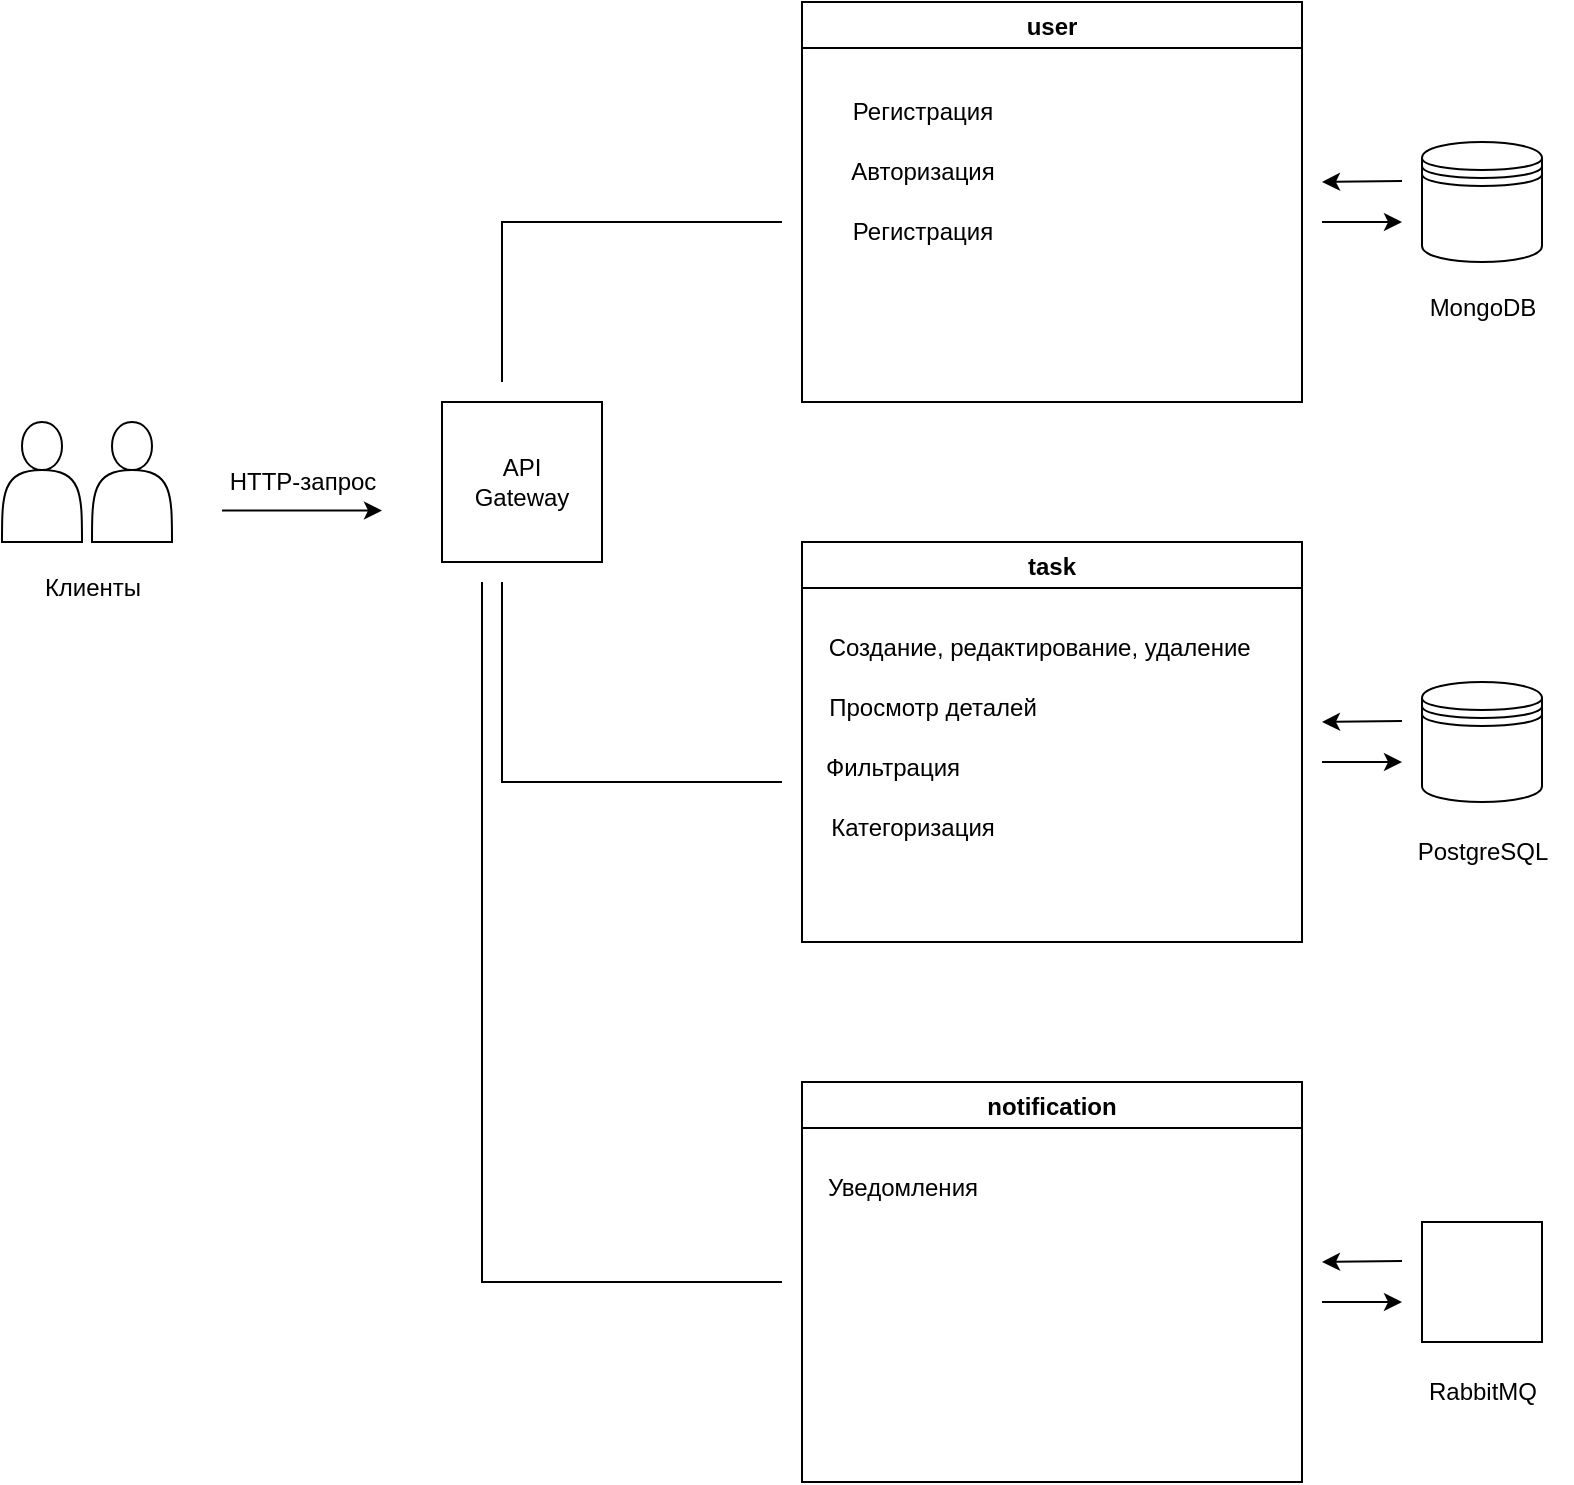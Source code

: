 <mxfile version="21.6.3" type="device">
  <diagram name="Page-1" id="Koxbdwsrbq8hHsAHsKJV">
    <mxGraphModel dx="1363" dy="890" grid="1" gridSize="10" guides="1" tooltips="1" connect="1" arrows="1" fold="1" page="1" pageScale="1" pageWidth="827" pageHeight="1169" math="0" shadow="0">
      <root>
        <mxCell id="0" />
        <mxCell id="1" parent="0" />
        <mxCell id="ud4S15w9lu3cNg81u0Vc-23" value="" style="shape=actor;whiteSpace=wrap;html=1;" vertex="1" parent="1">
          <mxGeometry x="30" y="300" width="40" height="60" as="geometry" />
        </mxCell>
        <mxCell id="ud4S15w9lu3cNg81u0Vc-24" value="Клиенты" style="text;html=1;align=center;verticalAlign=middle;resizable=0;points=[];autosize=1;strokeColor=none;fillColor=none;" vertex="1" parent="1">
          <mxGeometry x="40" y="368" width="70" height="30" as="geometry" />
        </mxCell>
        <mxCell id="ud4S15w9lu3cNg81u0Vc-25" value="" style="shape=actor;whiteSpace=wrap;html=1;" vertex="1" parent="1">
          <mxGeometry x="75" y="300" width="40" height="60" as="geometry" />
        </mxCell>
        <mxCell id="ud4S15w9lu3cNg81u0Vc-26" value="" style="endArrow=classic;html=1;rounded=0;" edge="1" parent="1">
          <mxGeometry width="50" height="50" relative="1" as="geometry">
            <mxPoint x="140" y="344.25" as="sourcePoint" />
            <mxPoint x="220" y="344.25" as="targetPoint" />
          </mxGeometry>
        </mxCell>
        <mxCell id="ud4S15w9lu3cNg81u0Vc-27" value="HTTP-запрос" style="text;html=1;align=center;verticalAlign=middle;resizable=0;points=[];autosize=1;strokeColor=none;fillColor=none;" vertex="1" parent="1">
          <mxGeometry x="130" y="314.75" width="100" height="30" as="geometry" />
        </mxCell>
        <mxCell id="ud4S15w9lu3cNg81u0Vc-28" value="API &lt;br&gt;Gateway" style="whiteSpace=wrap;html=1;aspect=fixed;" vertex="1" parent="1">
          <mxGeometry x="250" y="290" width="80" height="80" as="geometry" />
        </mxCell>
        <mxCell id="ud4S15w9lu3cNg81u0Vc-29" value="user" style="swimlane;" vertex="1" parent="1">
          <mxGeometry x="430" y="90" width="250" height="200" as="geometry" />
        </mxCell>
        <mxCell id="ud4S15w9lu3cNg81u0Vc-42" value="Регистрация" style="text;html=1;align=center;verticalAlign=middle;resizable=0;points=[];autosize=1;strokeColor=none;fillColor=none;" vertex="1" parent="ud4S15w9lu3cNg81u0Vc-29">
          <mxGeometry x="10" y="40" width="100" height="30" as="geometry" />
        </mxCell>
        <mxCell id="ud4S15w9lu3cNg81u0Vc-47" value="Авторизация" style="text;html=1;align=center;verticalAlign=middle;resizable=0;points=[];autosize=1;strokeColor=none;fillColor=none;" vertex="1" parent="ud4S15w9lu3cNg81u0Vc-29">
          <mxGeometry x="10" y="70" width="100" height="30" as="geometry" />
        </mxCell>
        <mxCell id="ud4S15w9lu3cNg81u0Vc-48" value="Регистрация" style="text;html=1;align=center;verticalAlign=middle;resizable=0;points=[];autosize=1;strokeColor=none;fillColor=none;" vertex="1" parent="ud4S15w9lu3cNg81u0Vc-29">
          <mxGeometry x="10" y="100" width="100" height="30" as="geometry" />
        </mxCell>
        <mxCell id="ud4S15w9lu3cNg81u0Vc-30" value="task" style="swimlane;" vertex="1" parent="1">
          <mxGeometry x="430" y="360" width="250" height="200" as="geometry" />
        </mxCell>
        <mxCell id="ud4S15w9lu3cNg81u0Vc-49" value="Создание, редактирование, удаление&amp;nbsp;" style="text;html=1;align=center;verticalAlign=middle;resizable=0;points=[];autosize=1;strokeColor=none;fillColor=none;" vertex="1" parent="ud4S15w9lu3cNg81u0Vc-30">
          <mxGeometry y="38" width="240" height="30" as="geometry" />
        </mxCell>
        <mxCell id="ud4S15w9lu3cNg81u0Vc-50" value="Просмотр деталей" style="text;html=1;align=center;verticalAlign=middle;resizable=0;points=[];autosize=1;strokeColor=none;fillColor=none;" vertex="1" parent="ud4S15w9lu3cNg81u0Vc-30">
          <mxGeometry y="68" width="130" height="30" as="geometry" />
        </mxCell>
        <mxCell id="ud4S15w9lu3cNg81u0Vc-51" value="Фильтрация" style="text;html=1;align=center;verticalAlign=middle;resizable=0;points=[];autosize=1;strokeColor=none;fillColor=none;" vertex="1" parent="ud4S15w9lu3cNg81u0Vc-30">
          <mxGeometry y="98" width="90" height="30" as="geometry" />
        </mxCell>
        <mxCell id="ud4S15w9lu3cNg81u0Vc-56" value="Категоризация" style="text;html=1;align=center;verticalAlign=middle;resizable=0;points=[];autosize=1;strokeColor=none;fillColor=none;" vertex="1" parent="ud4S15w9lu3cNg81u0Vc-30">
          <mxGeometry y="128" width="110" height="30" as="geometry" />
        </mxCell>
        <mxCell id="ud4S15w9lu3cNg81u0Vc-38" value="" style="shape=datastore;whiteSpace=wrap;html=1;" vertex="1" parent="1">
          <mxGeometry x="740" y="160" width="60" height="60" as="geometry" />
        </mxCell>
        <mxCell id="ud4S15w9lu3cNg81u0Vc-39" value="" style="endArrow=classic;html=1;rounded=0;" edge="1" parent="1">
          <mxGeometry width="50" height="50" relative="1" as="geometry">
            <mxPoint x="730" y="179.5" as="sourcePoint" />
            <mxPoint x="690" y="180" as="targetPoint" />
          </mxGeometry>
        </mxCell>
        <mxCell id="ud4S15w9lu3cNg81u0Vc-40" value="" style="endArrow=classic;html=1;rounded=0;" edge="1" parent="1">
          <mxGeometry width="50" height="50" relative="1" as="geometry">
            <mxPoint x="690" y="200" as="sourcePoint" />
            <mxPoint x="730" y="200" as="targetPoint" />
          </mxGeometry>
        </mxCell>
        <mxCell id="ud4S15w9lu3cNg81u0Vc-41" value="MongoDB" style="text;html=1;align=center;verticalAlign=middle;resizable=0;points=[];autosize=1;strokeColor=none;fillColor=none;" vertex="1" parent="1">
          <mxGeometry x="730" y="228" width="80" height="30" as="geometry" />
        </mxCell>
        <mxCell id="ud4S15w9lu3cNg81u0Vc-33" value="" style="shape=datastore;whiteSpace=wrap;html=1;" vertex="1" parent="1">
          <mxGeometry x="740" y="430" width="60" height="60" as="geometry" />
        </mxCell>
        <mxCell id="ud4S15w9lu3cNg81u0Vc-34" value="" style="endArrow=classic;html=1;rounded=0;" edge="1" parent="1">
          <mxGeometry width="50" height="50" relative="1" as="geometry">
            <mxPoint x="730" y="449.5" as="sourcePoint" />
            <mxPoint x="690" y="450" as="targetPoint" />
          </mxGeometry>
        </mxCell>
        <mxCell id="ud4S15w9lu3cNg81u0Vc-35" value="" style="endArrow=classic;html=1;rounded=0;" edge="1" parent="1">
          <mxGeometry width="50" height="50" relative="1" as="geometry">
            <mxPoint x="690" y="470" as="sourcePoint" />
            <mxPoint x="730" y="470" as="targetPoint" />
          </mxGeometry>
        </mxCell>
        <mxCell id="ud4S15w9lu3cNg81u0Vc-37" value="PostgreSQL" style="text;html=1;align=center;verticalAlign=middle;resizable=0;points=[];autosize=1;strokeColor=none;fillColor=none;" vertex="1" parent="1">
          <mxGeometry x="725" y="500" width="90" height="30" as="geometry" />
        </mxCell>
        <mxCell id="ud4S15w9lu3cNg81u0Vc-52" value="notification" style="swimlane;" vertex="1" parent="1">
          <mxGeometry x="430" y="630" width="250" height="200" as="geometry" />
        </mxCell>
        <mxCell id="ud4S15w9lu3cNg81u0Vc-53" value="Уведомления" style="text;html=1;align=center;verticalAlign=middle;resizable=0;points=[];autosize=1;strokeColor=none;fillColor=none;" vertex="1" parent="ud4S15w9lu3cNg81u0Vc-52">
          <mxGeometry y="38" width="100" height="30" as="geometry" />
        </mxCell>
        <mxCell id="ud4S15w9lu3cNg81u0Vc-60" value="" style="endArrow=none;html=1;rounded=0;" edge="1" parent="1">
          <mxGeometry width="50" height="50" relative="1" as="geometry">
            <mxPoint x="280" y="280" as="sourcePoint" />
            <mxPoint x="420" y="200" as="targetPoint" />
            <Array as="points">
              <mxPoint x="280" y="200" />
            </Array>
          </mxGeometry>
        </mxCell>
        <mxCell id="ud4S15w9lu3cNg81u0Vc-61" value="" style="endArrow=none;html=1;rounded=0;" edge="1" parent="1">
          <mxGeometry width="50" height="50" relative="1" as="geometry">
            <mxPoint x="280" y="380" as="sourcePoint" />
            <mxPoint x="420" y="480" as="targetPoint" />
            <Array as="points">
              <mxPoint x="280" y="480" />
            </Array>
          </mxGeometry>
        </mxCell>
        <mxCell id="ud4S15w9lu3cNg81u0Vc-62" value="" style="endArrow=none;html=1;rounded=0;" edge="1" parent="1">
          <mxGeometry width="50" height="50" relative="1" as="geometry">
            <mxPoint x="270" y="380" as="sourcePoint" />
            <mxPoint x="420" y="730" as="targetPoint" />
            <Array as="points">
              <mxPoint x="270" y="730" />
            </Array>
          </mxGeometry>
        </mxCell>
        <mxCell id="ud4S15w9lu3cNg81u0Vc-65" value="" style="endArrow=classic;html=1;rounded=0;" edge="1" parent="1">
          <mxGeometry width="50" height="50" relative="1" as="geometry">
            <mxPoint x="730" y="719.5" as="sourcePoint" />
            <mxPoint x="690" y="720" as="targetPoint" />
          </mxGeometry>
        </mxCell>
        <mxCell id="ud4S15w9lu3cNg81u0Vc-66" value="" style="endArrow=classic;html=1;rounded=0;" edge="1" parent="1">
          <mxGeometry width="50" height="50" relative="1" as="geometry">
            <mxPoint x="690" y="740" as="sourcePoint" />
            <mxPoint x="730" y="740" as="targetPoint" />
          </mxGeometry>
        </mxCell>
        <mxCell id="ud4S15w9lu3cNg81u0Vc-68" value="RabbitMQ" style="text;html=1;align=center;verticalAlign=middle;resizable=0;points=[];autosize=1;strokeColor=none;fillColor=none;" vertex="1" parent="1">
          <mxGeometry x="730" y="770" width="80" height="30" as="geometry" />
        </mxCell>
        <mxCell id="ud4S15w9lu3cNg81u0Vc-69" value="" style="rounded=0;whiteSpace=wrap;html=1;" vertex="1" parent="1">
          <mxGeometry x="740" y="700" width="60" height="60" as="geometry" />
        </mxCell>
      </root>
    </mxGraphModel>
  </diagram>
</mxfile>
